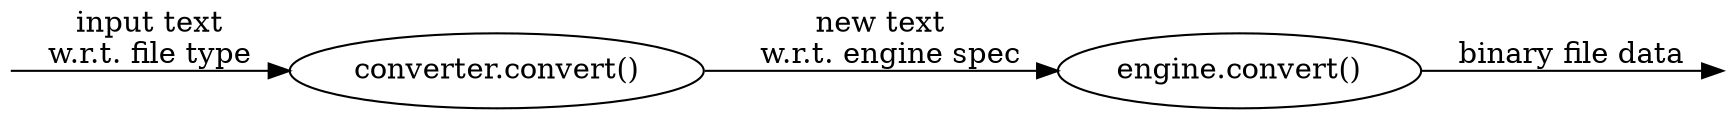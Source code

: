 digraph {
	rankdir=LR;
	start [label="", shape=none, width=0, height=0];
	renderer [label="", shape=none, width=0, height=0];
	converter [label="converter.convert()"];
	engine [label="engine.convert()"];
	start -> converter [label="input text\nw.r.t. file type"];
	converter -> engine [label="new text\n  w.r.t. engine spec"];
	engine -> renderer [label="binary file data"];
}